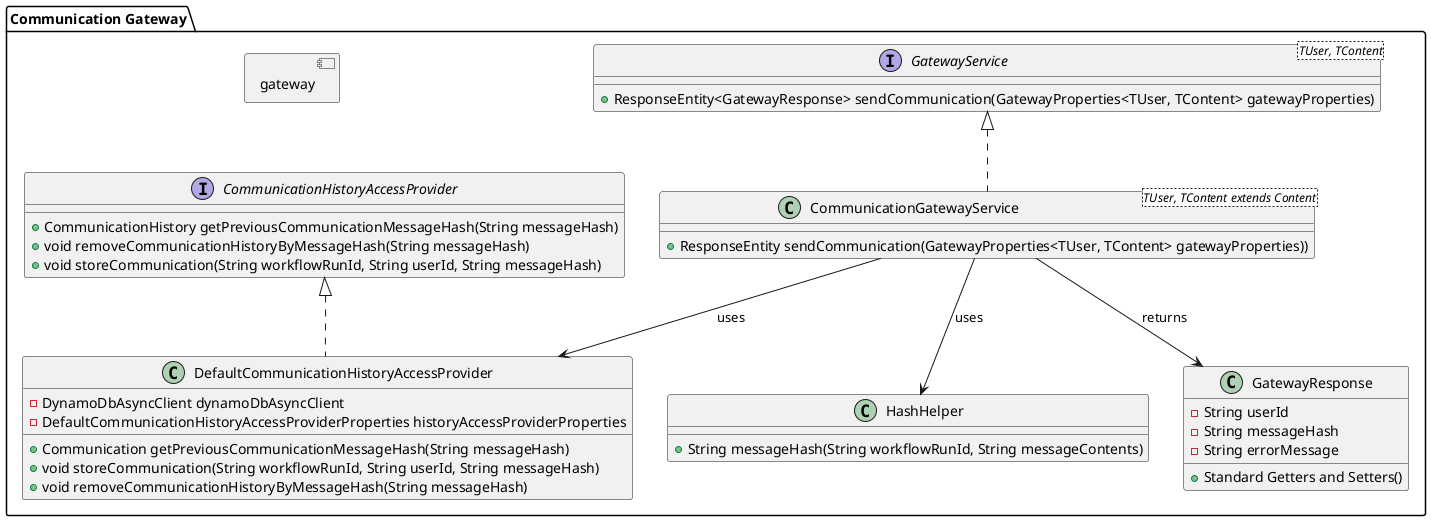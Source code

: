 @startuml Gateway Interfaces



package "Communication Gateway" as communicationGateway {
    component gateway {

    }


    class HashHelper {
        + String messageHash(String workflowRunId, String messageContents)
    }

    interface CommunicationHistoryAccessProvider {
        + CommunicationHistory getPreviousCommunicationMessageHash(String messageHash)
        + void removeCommunicationHistoryByMessageHash(String messageHash)
        + void storeCommunication(String workflowRunId, String userId, String messageHash)
    }

    class DefaultCommunicationHistoryAccessProvider implements CommunicationHistoryAccessProvider {
        - DynamoDbAsyncClient dynamoDbAsyncClient
        - DefaultCommunicationHistoryAccessProviderProperties historyAccessProviderProperties
        + Communication getPreviousCommunicationMessageHash(String messageHash)
        + void storeCommunication(String workflowRunId, String userId, String messageHash)
        + void removeCommunicationHistoryByMessageHash(String messageHash)
    }

    interface GatewayService <TUser, TContent>{
        + ResponseEntity<GatewayResponse> sendCommunication(GatewayProperties<TUser, TContent> gatewayProperties)
    }

    class GatewayResponse {
        - String userId
        - String messageHash
        - String errorMessage
        + Standard Getters and Setters()
    }

    class CommunicationGatewayService<TUser, TContent extends Content> implements GatewayService {
        + ResponseEntity sendCommunication(GatewayProperties<TUser, TContent> gatewayProperties))
    }


    CommunicationGatewayService --> DefaultCommunicationHistoryAccessProvider: uses
    CommunicationGatewayService --> HashHelper: uses
    CommunicationGatewayService --> GatewayResponse: returns
}


@enduml

